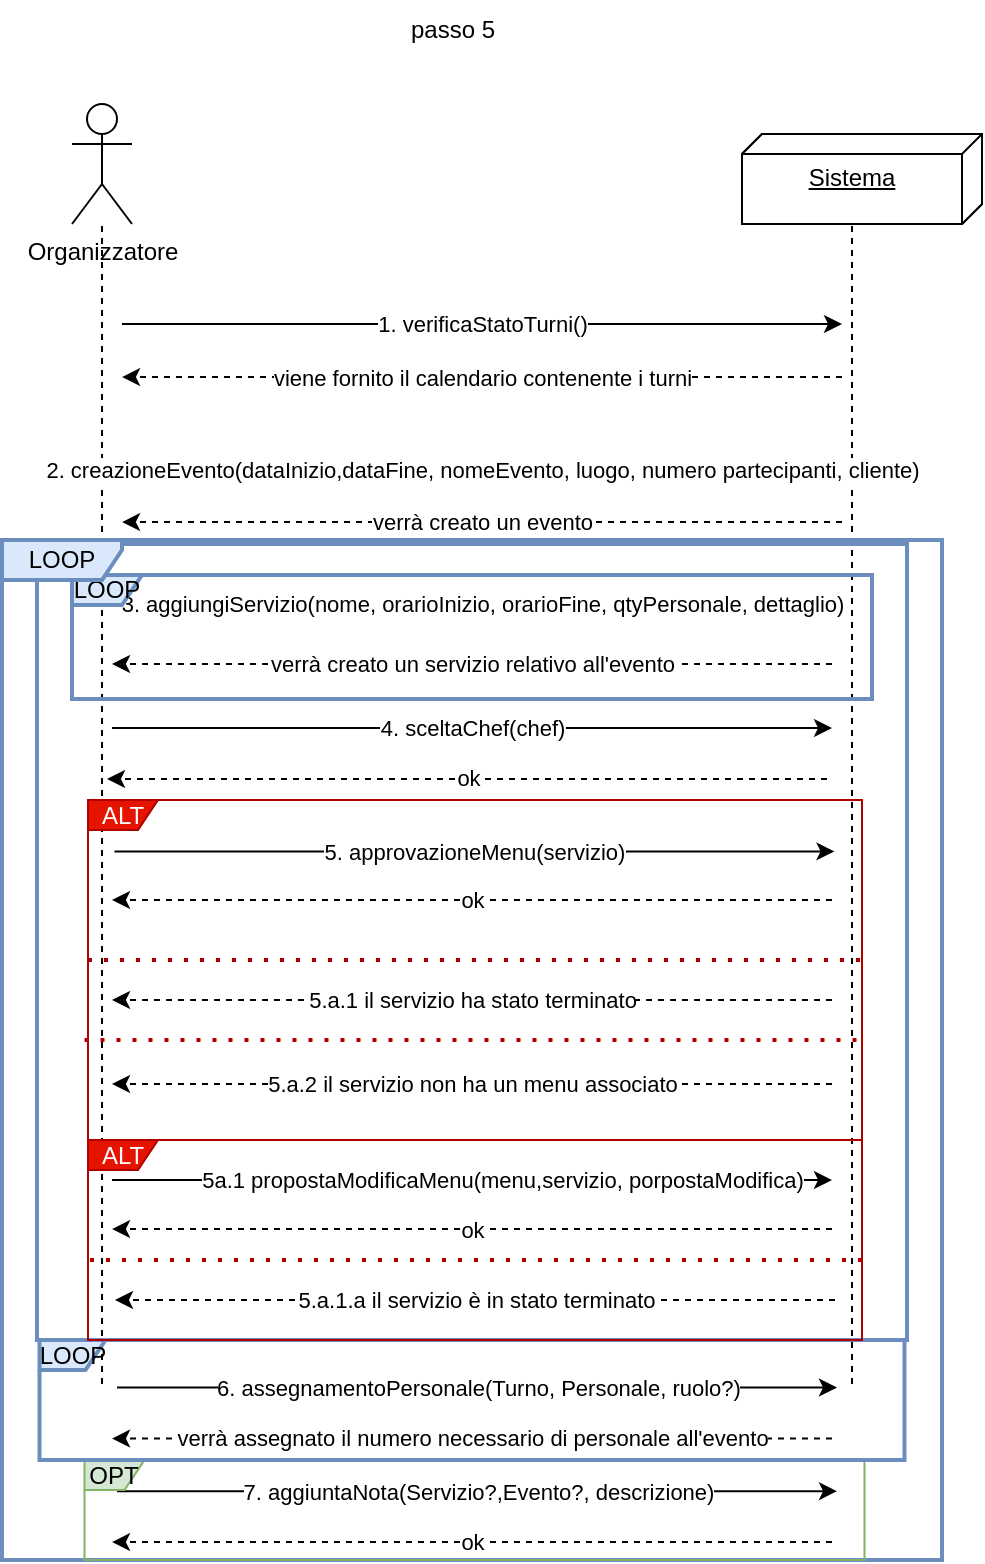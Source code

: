 <mxfile version="21.2.8" type="device">
  <diagram name="Pagina-1" id="0tmAqdvKTQvhZpEtDs5T">
    <mxGraphModel dx="-1959" dy="-563" grid="1" gridSize="10" guides="1" tooltips="1" connect="1" arrows="1" fold="1" page="1" pageScale="1" pageWidth="827" pageHeight="1169" math="0" shadow="0">
      <root>
        <mxCell id="0" />
        <mxCell id="1" parent="0" />
        <mxCell id="HH5XnydQagRsjf3C5l6K-1" value="Organizzatore" style="shape=umlActor;verticalLabelPosition=bottom;verticalAlign=top;html=1;outlineConnect=0;" parent="1" vertex="1">
          <mxGeometry x="2625" y="1972" width="30" height="60" as="geometry" />
        </mxCell>
        <mxCell id="HH5XnydQagRsjf3C5l6K-2" value="Sistema" style="verticalAlign=top;align=center;spacingTop=8;spacingLeft=2;spacingRight=12;shape=cube;size=10;direction=south;fontStyle=4;html=1;whiteSpace=wrap;" parent="1" vertex="1">
          <mxGeometry x="2960" y="1987" width="120" height="45" as="geometry" />
        </mxCell>
        <mxCell id="HH5XnydQagRsjf3C5l6K-3" value="" style="endArrow=none;dashed=1;html=1;rounded=0;entryX=0;entryY=0;entryDx=45;entryDy=65;entryPerimeter=0;" parent="1" target="HH5XnydQagRsjf3C5l6K-2" edge="1">
          <mxGeometry width="50" height="50" relative="1" as="geometry">
            <mxPoint x="3015" y="2612" as="sourcePoint" />
            <mxPoint x="2705" y="1777" as="targetPoint" />
          </mxGeometry>
        </mxCell>
        <mxCell id="HH5XnydQagRsjf3C5l6K-4" value="Sistema" style="verticalAlign=top;align=center;spacingTop=8;spacingLeft=2;spacingRight=12;shape=cube;size=10;direction=south;fontStyle=4;html=1;whiteSpace=wrap;" parent="1" vertex="1">
          <mxGeometry x="2960" y="1987" width="120" height="45" as="geometry" />
        </mxCell>
        <mxCell id="HH5XnydQagRsjf3C5l6K-5" value="" style="endArrow=none;dashed=1;html=1;rounded=0;" parent="1" edge="1">
          <mxGeometry width="50" height="50" relative="1" as="geometry">
            <mxPoint x="2640" y="2612" as="sourcePoint" />
            <mxPoint x="2640" y="2032" as="targetPoint" />
          </mxGeometry>
        </mxCell>
        <mxCell id="HH5XnydQagRsjf3C5l6K-6" value="1. verificaStatoTurni()" style="endArrow=classic;html=1;rounded=0;" parent="1" edge="1">
          <mxGeometry width="50" height="50" relative="1" as="geometry">
            <mxPoint x="2650" y="2082" as="sourcePoint" />
            <mxPoint x="3010" y="2082" as="targetPoint" />
          </mxGeometry>
        </mxCell>
        <mxCell id="HH5XnydQagRsjf3C5l6K-7" value="viene fornito il calendario contenente i turni" style="endArrow=classic;html=1;rounded=0;dashed=1;" parent="1" edge="1">
          <mxGeometry width="50" height="50" relative="1" as="geometry">
            <mxPoint x="3010" y="2108.52" as="sourcePoint" />
            <mxPoint x="2650" y="2108.52" as="targetPoint" />
          </mxGeometry>
        </mxCell>
        <mxCell id="HH5XnydQagRsjf3C5l6K-8" value="2. creazioneEvento(dataInizio,dataFine, nomeEvento, luogo,&amp;nbsp;numero partecipanti, cliente)" style="endArrow=classic;html=1;rounded=0;" parent="1" edge="1">
          <mxGeometry width="50" height="50" relative="1" as="geometry">
            <mxPoint x="2650" y="2154.53" as="sourcePoint" />
            <mxPoint x="3010" y="2154.53" as="targetPoint" />
          </mxGeometry>
        </mxCell>
        <mxCell id="HH5XnydQagRsjf3C5l6K-9" value="verrà creato un evento" style="endArrow=classic;html=1;rounded=0;dashed=1;" parent="1" edge="1">
          <mxGeometry width="50" height="50" relative="1" as="geometry">
            <mxPoint x="3010" y="2181.05" as="sourcePoint" />
            <mxPoint x="2650" y="2181.05" as="targetPoint" />
          </mxGeometry>
        </mxCell>
        <mxCell id="HH5XnydQagRsjf3C5l6K-10" value="3. aggiungiServizio(nome, orarioInizio, orarioFine, qtyPersonale, dettaglio)" style="endArrow=classic;html=1;rounded=0;" parent="1" edge="1">
          <mxGeometry width="50" height="50" relative="1" as="geometry">
            <mxPoint x="2650" y="2221.52" as="sourcePoint" />
            <mxPoint x="3010" y="2221.52" as="targetPoint" />
          </mxGeometry>
        </mxCell>
        <mxCell id="HH5XnydQagRsjf3C5l6K-11" value="verrà creato un servizio relativo all&#39;evento" style="endArrow=classic;html=1;rounded=0;dashed=1;" parent="1" edge="1">
          <mxGeometry width="50" height="50" relative="1" as="geometry">
            <mxPoint x="3005" y="2252" as="sourcePoint" />
            <mxPoint x="2645" y="2252" as="targetPoint" />
          </mxGeometry>
        </mxCell>
        <mxCell id="HH5XnydQagRsjf3C5l6K-12" value="LOOP" style="shape=umlFrame;whiteSpace=wrap;html=1;pointerEvents=0;fillColor=#dae8fc;strokeColor=#6c8ebf;width=35;height=15;strokeWidth=2;" parent="1" vertex="1">
          <mxGeometry x="2625" y="2207.5" width="400" height="62" as="geometry" />
        </mxCell>
        <mxCell id="HH5XnydQagRsjf3C5l6K-13" value="4. sceltaChef(chef)" style="endArrow=classic;html=1;rounded=0;" parent="1" edge="1">
          <mxGeometry width="50" height="50" relative="1" as="geometry">
            <mxPoint x="2645" y="2284" as="sourcePoint" />
            <mxPoint x="3005" y="2284" as="targetPoint" />
          </mxGeometry>
        </mxCell>
        <mxCell id="HH5XnydQagRsjf3C5l6K-14" value="ok" style="endArrow=classic;html=1;rounded=0;dashed=1;" parent="1" edge="1">
          <mxGeometry width="50" height="50" relative="1" as="geometry">
            <mxPoint x="3002.5" y="2309.48" as="sourcePoint" />
            <mxPoint x="2642.5" y="2309.48" as="targetPoint" />
          </mxGeometry>
        </mxCell>
        <mxCell id="HH5XnydQagRsjf3C5l6K-15" value="LOOP" style="shape=umlFrame;whiteSpace=wrap;html=1;pointerEvents=0;fillColor=#dae8fc;strokeColor=#6c8ebf;width=43;height=15;strokeWidth=2;" parent="1" vertex="1">
          <mxGeometry x="2607.5" y="2192" width="435" height="398" as="geometry" />
        </mxCell>
        <mxCell id="HH5XnydQagRsjf3C5l6K-16" value="6. assegnamentoPersonale(Turno, Personale, ruolo?)" style="endArrow=classic;html=1;rounded=0;" parent="1" edge="1">
          <mxGeometry width="50" height="50" relative="1" as="geometry">
            <mxPoint x="2647.5" y="2613.78" as="sourcePoint" />
            <mxPoint x="3007.5" y="2613.78" as="targetPoint" />
            <mxPoint as="offset" />
          </mxGeometry>
        </mxCell>
        <mxCell id="HH5XnydQagRsjf3C5l6K-17" value="verrà assegnato il numero necessario di personale all&#39;evento" style="endArrow=classic;html=1;rounded=0;dashed=1;" parent="1" edge="1">
          <mxGeometry width="50" height="50" relative="1" as="geometry">
            <mxPoint x="3005" y="2639.26" as="sourcePoint" />
            <mxPoint x="2645" y="2639.26" as="targetPoint" />
          </mxGeometry>
        </mxCell>
        <mxCell id="HH5XnydQagRsjf3C5l6K-18" value="7. aggiuntaNota(Servizio?,Evento?, descrizione)" style="endArrow=classic;html=1;rounded=0;" parent="1" edge="1">
          <mxGeometry width="50" height="50" relative="1" as="geometry">
            <mxPoint x="2647.5" y="2665.57" as="sourcePoint" />
            <mxPoint x="3007.5" y="2665.57" as="targetPoint" />
            <mxPoint as="offset" />
          </mxGeometry>
        </mxCell>
        <mxCell id="HH5XnydQagRsjf3C5l6K-19" value="ok" style="endArrow=classic;html=1;rounded=0;dashed=1;" parent="1" edge="1">
          <mxGeometry width="50" height="50" relative="1" as="geometry">
            <mxPoint x="3005" y="2691.05" as="sourcePoint" />
            <mxPoint x="2645" y="2691.05" as="targetPoint" />
          </mxGeometry>
        </mxCell>
        <mxCell id="HH5XnydQagRsjf3C5l6K-20" value="LOOP" style="shape=umlFrame;whiteSpace=wrap;html=1;pointerEvents=0;fillColor=#dae8fc;strokeColor=#6c8ebf;width=60;height=20;strokeWidth=2;" parent="1" vertex="1">
          <mxGeometry x="2590" y="2190" width="470" height="510" as="geometry" />
        </mxCell>
        <mxCell id="HH5XnydQagRsjf3C5l6K-21" value="OPT" style="shape=umlFrame;whiteSpace=wrap;html=1;pointerEvents=0;fillColor=#d5e8d4;strokeColor=#82b366;width=30;height=15;" parent="1" vertex="1">
          <mxGeometry x="2631.25" y="2650" width="390" height="50" as="geometry" />
        </mxCell>
        <mxCell id="HH5XnydQagRsjf3C5l6K-22" value="passo 5" style="text;html=1;align=center;verticalAlign=middle;resizable=0;points=[];autosize=1;strokeColor=none;fillColor=none;" parent="1" vertex="1">
          <mxGeometry x="2780" y="1920" width="70" height="30" as="geometry" />
        </mxCell>
        <mxCell id="HH5XnydQagRsjf3C5l6K-23" value="LOOP" style="shape=umlFrame;whiteSpace=wrap;html=1;pointerEvents=0;fillColor=#dae8fc;strokeColor=#6c8ebf;width=33;height=15;strokeWidth=2;" parent="1" vertex="1">
          <mxGeometry x="2608.75" y="2590" width="432.5" height="60" as="geometry" />
        </mxCell>
        <mxCell id="HH5XnydQagRsjf3C5l6K-24" value="5. approvazioneMenu(servizio)" style="endArrow=classic;html=1;rounded=0;" parent="1" edge="1">
          <mxGeometry width="50" height="50" relative="1" as="geometry">
            <mxPoint x="2646.25" y="2345.69" as="sourcePoint" />
            <mxPoint x="3006.25" y="2345.69" as="targetPoint" />
            <mxPoint as="offset" />
          </mxGeometry>
        </mxCell>
        <mxCell id="HH5XnydQagRsjf3C5l6K-25" value="ok" style="endArrow=classic;html=1;rounded=0;dashed=1;" parent="1" edge="1">
          <mxGeometry width="50" height="50" relative="1" as="geometry">
            <mxPoint x="3005" y="2370" as="sourcePoint" />
            <mxPoint x="2645" y="2370" as="targetPoint" />
            <mxPoint as="offset" />
          </mxGeometry>
        </mxCell>
        <mxCell id="HH5XnydQagRsjf3C5l6K-26" value="ALT" style="shape=umlFrame;whiteSpace=wrap;html=1;pointerEvents=0;fillColor=#e51400;strokeColor=#B20000;width=35;height=15;swimlaneFillColor=none;fillStyle=auto;fontColor=#ffffff;" parent="1" vertex="1">
          <mxGeometry x="2633" y="2320" width="387" height="170" as="geometry" />
        </mxCell>
        <mxCell id="HH5XnydQagRsjf3C5l6K-27" value="" style="endArrow=none;dashed=1;html=1;dashPattern=1 3;strokeWidth=2;rounded=0;exitX=-0.006;exitY=0.613;exitDx=0;exitDy=0;exitPerimeter=0;fillColor=#e51400;strokeColor=#B20000;" parent="1" edge="1">
          <mxGeometry width="50" height="50" relative="1" as="geometry">
            <mxPoint x="2633" y="2400" as="sourcePoint" />
            <mxPoint x="3019" y="2400" as="targetPoint" />
          </mxGeometry>
        </mxCell>
        <mxCell id="HH5XnydQagRsjf3C5l6K-28" value="5a.1 propostaModificaMenu(menu,servizio, porpostaModifica)" style="endArrow=classic;html=1;rounded=0;" parent="1" edge="1">
          <mxGeometry x="0.083" width="50" height="50" relative="1" as="geometry">
            <mxPoint x="2645" y="2510" as="sourcePoint" />
            <mxPoint x="3005" y="2510" as="targetPoint" />
            <mxPoint as="offset" />
          </mxGeometry>
        </mxCell>
        <mxCell id="HH5XnydQagRsjf3C5l6K-29" value="ok" style="endArrow=classic;html=1;rounded=0;dashed=1;" parent="1" edge="1">
          <mxGeometry width="50" height="50" relative="1" as="geometry">
            <mxPoint x="3005" y="2534.52" as="sourcePoint" />
            <mxPoint x="2645" y="2534.52" as="targetPoint" />
            <mxPoint as="offset" />
          </mxGeometry>
        </mxCell>
        <mxCell id="HH5XnydQagRsjf3C5l6K-30" value="5.a.1 il servizio ha stato terminato" style="endArrow=classic;html=1;rounded=0;dashed=1;" parent="1" edge="1">
          <mxGeometry width="50" height="50" relative="1" as="geometry">
            <mxPoint x="3005" y="2420" as="sourcePoint" />
            <mxPoint x="2645" y="2420" as="targetPoint" />
            <mxPoint as="offset" />
          </mxGeometry>
        </mxCell>
        <mxCell id="HH5XnydQagRsjf3C5l6K-31" value="" style="endArrow=none;dashed=1;html=1;dashPattern=1 3;strokeWidth=2;rounded=0;exitX=-0.006;exitY=0.613;exitDx=0;exitDy=0;exitPerimeter=0;fillColor=#e51400;strokeColor=#B20000;" parent="1" edge="1">
          <mxGeometry width="50" height="50" relative="1" as="geometry">
            <mxPoint x="2631.25" y="2440" as="sourcePoint" />
            <mxPoint x="3017.25" y="2440" as="targetPoint" />
          </mxGeometry>
        </mxCell>
        <mxCell id="HH5XnydQagRsjf3C5l6K-32" value="ALT" style="shape=umlFrame;whiteSpace=wrap;html=1;pointerEvents=0;fillColor=#e51400;strokeColor=#B20000;width=35;height=15;swimlaneFillColor=none;fillStyle=auto;fontColor=#ffffff;" parent="1" vertex="1">
          <mxGeometry x="2633" y="2490" width="387" height="100" as="geometry" />
        </mxCell>
        <mxCell id="HH5XnydQagRsjf3C5l6K-33" value="5.a.2 il servizio non ha un menu associato" style="endArrow=classic;html=1;rounded=0;dashed=1;" parent="1" edge="1">
          <mxGeometry width="50" height="50" relative="1" as="geometry">
            <mxPoint x="3005" y="2462" as="sourcePoint" />
            <mxPoint x="2645" y="2462" as="targetPoint" />
            <mxPoint as="offset" />
          </mxGeometry>
        </mxCell>
        <mxCell id="HH5XnydQagRsjf3C5l6K-34" value="" style="endArrow=none;dashed=1;html=1;dashPattern=1 3;strokeWidth=2;rounded=0;exitX=-0.006;exitY=0.613;exitDx=0;exitDy=0;exitPerimeter=0;fillColor=#e51400;strokeColor=#B20000;" parent="1" edge="1">
          <mxGeometry width="50" height="50" relative="1" as="geometry">
            <mxPoint x="2634" y="2550" as="sourcePoint" />
            <mxPoint x="3020" y="2550" as="targetPoint" />
          </mxGeometry>
        </mxCell>
        <mxCell id="HH5XnydQagRsjf3C5l6K-35" value="5.a.1.a il servizio è in stato terminato" style="endArrow=classic;html=1;rounded=0;dashed=1;" parent="1" edge="1">
          <mxGeometry width="50" height="50" relative="1" as="geometry">
            <mxPoint x="3006.5" y="2570" as="sourcePoint" />
            <mxPoint x="2646.5" y="2570" as="targetPoint" />
            <mxPoint as="offset" />
          </mxGeometry>
        </mxCell>
      </root>
    </mxGraphModel>
  </diagram>
</mxfile>
